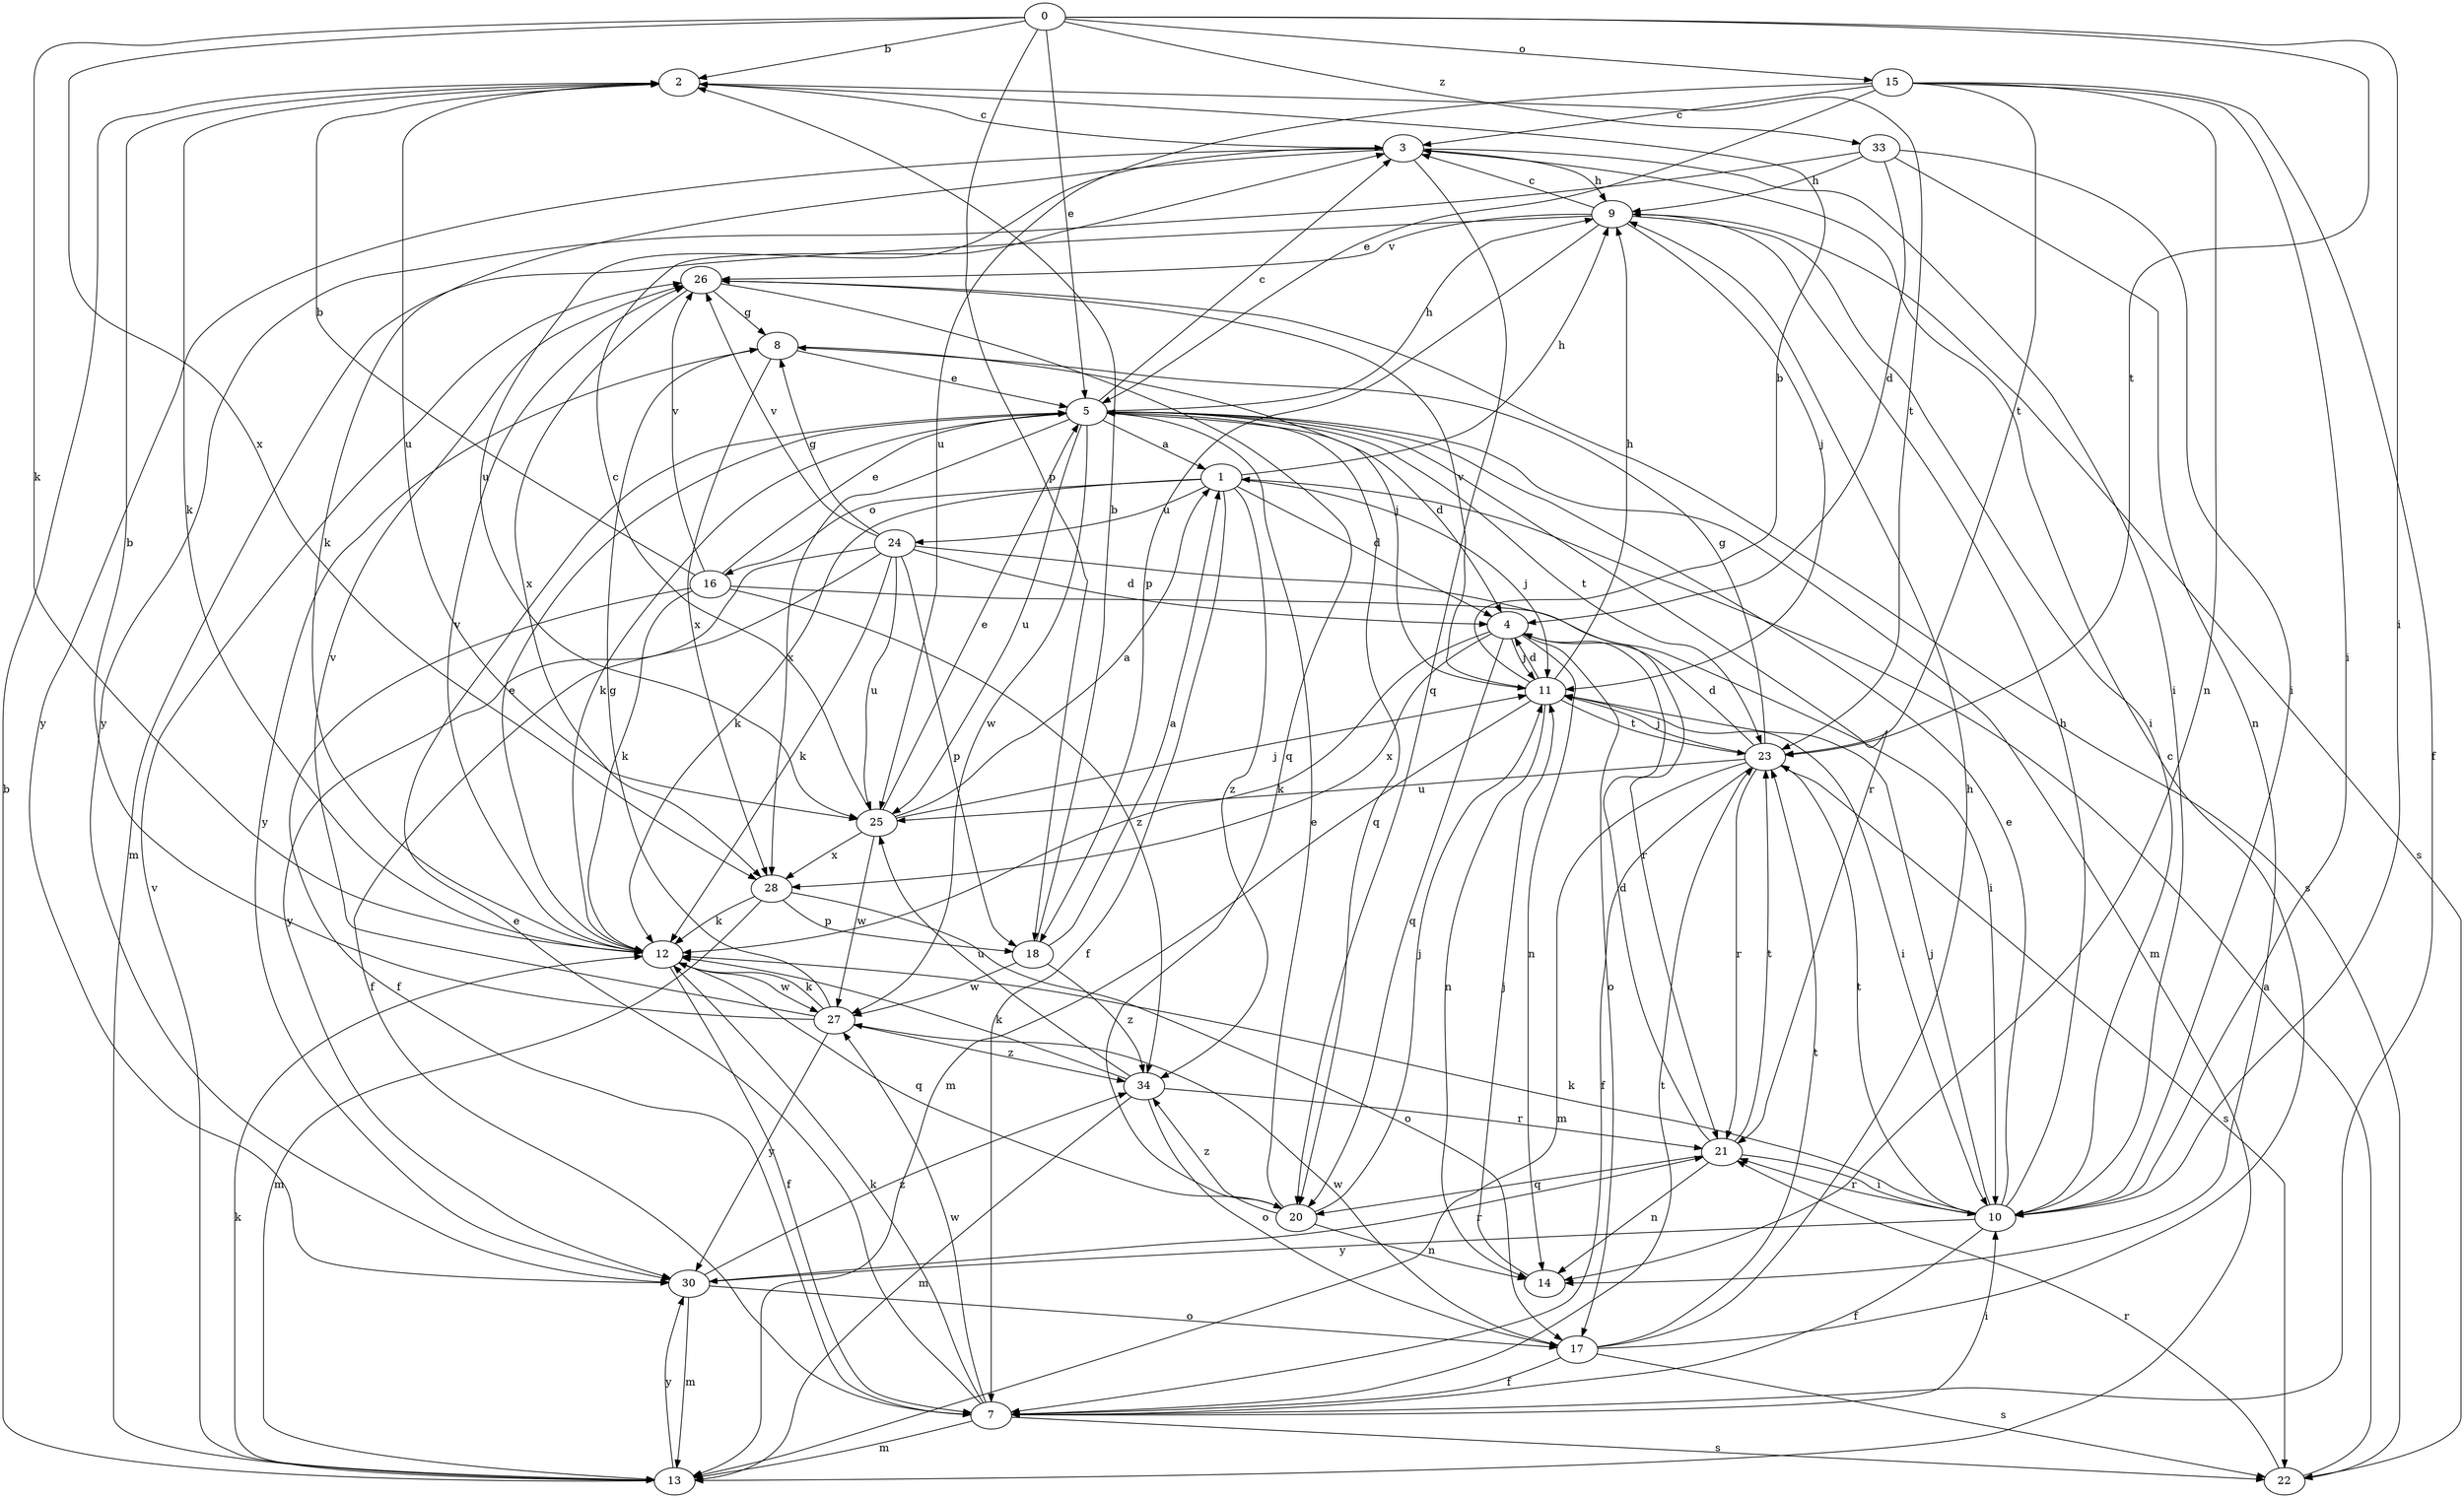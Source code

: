 strict digraph  {
0;
1;
2;
3;
4;
5;
7;
8;
9;
10;
11;
12;
13;
14;
15;
16;
17;
18;
20;
21;
22;
23;
24;
25;
26;
27;
28;
30;
33;
34;
0 -> 2  [label=b];
0 -> 5  [label=e];
0 -> 10  [label=i];
0 -> 12  [label=k];
0 -> 15  [label=o];
0 -> 18  [label=p];
0 -> 23  [label=t];
0 -> 28  [label=x];
0 -> 33  [label=z];
1 -> 4  [label=d];
1 -> 7  [label=f];
1 -> 9  [label=h];
1 -> 11  [label=j];
1 -> 12  [label=k];
1 -> 16  [label=o];
1 -> 24  [label=u];
1 -> 34  [label=z];
2 -> 3  [label=c];
2 -> 12  [label=k];
2 -> 23  [label=t];
2 -> 25  [label=u];
3 -> 9  [label=h];
3 -> 10  [label=i];
3 -> 12  [label=k];
3 -> 20  [label=q];
3 -> 25  [label=u];
3 -> 30  [label=y];
4 -> 11  [label=j];
4 -> 12  [label=k];
4 -> 14  [label=n];
4 -> 17  [label=o];
4 -> 20  [label=q];
4 -> 28  [label=x];
5 -> 1  [label=a];
5 -> 3  [label=c];
5 -> 4  [label=d];
5 -> 9  [label=h];
5 -> 12  [label=k];
5 -> 13  [label=m];
5 -> 20  [label=q];
5 -> 21  [label=r];
5 -> 23  [label=t];
5 -> 25  [label=u];
5 -> 27  [label=w];
5 -> 28  [label=x];
7 -> 5  [label=e];
7 -> 10  [label=i];
7 -> 12  [label=k];
7 -> 13  [label=m];
7 -> 22  [label=s];
7 -> 23  [label=t];
7 -> 27  [label=w];
8 -> 5  [label=e];
8 -> 11  [label=j];
8 -> 28  [label=x];
8 -> 30  [label=y];
9 -> 3  [label=c];
9 -> 10  [label=i];
9 -> 11  [label=j];
9 -> 13  [label=m];
9 -> 18  [label=p];
9 -> 22  [label=s];
9 -> 26  [label=v];
10 -> 5  [label=e];
10 -> 7  [label=f];
10 -> 9  [label=h];
10 -> 11  [label=j];
10 -> 12  [label=k];
10 -> 21  [label=r];
10 -> 23  [label=t];
10 -> 30  [label=y];
11 -> 2  [label=b];
11 -> 4  [label=d];
11 -> 9  [label=h];
11 -> 10  [label=i];
11 -> 13  [label=m];
11 -> 14  [label=n];
11 -> 23  [label=t];
11 -> 26  [label=v];
12 -> 5  [label=e];
12 -> 7  [label=f];
12 -> 20  [label=q];
12 -> 26  [label=v];
12 -> 27  [label=w];
13 -> 2  [label=b];
13 -> 12  [label=k];
13 -> 26  [label=v];
13 -> 30  [label=y];
14 -> 11  [label=j];
15 -> 3  [label=c];
15 -> 5  [label=e];
15 -> 7  [label=f];
15 -> 10  [label=i];
15 -> 14  [label=n];
15 -> 23  [label=t];
15 -> 25  [label=u];
16 -> 2  [label=b];
16 -> 5  [label=e];
16 -> 7  [label=f];
16 -> 10  [label=i];
16 -> 12  [label=k];
16 -> 26  [label=v];
16 -> 34  [label=z];
17 -> 3  [label=c];
17 -> 7  [label=f];
17 -> 9  [label=h];
17 -> 22  [label=s];
17 -> 23  [label=t];
17 -> 27  [label=w];
18 -> 1  [label=a];
18 -> 2  [label=b];
18 -> 27  [label=w];
18 -> 34  [label=z];
20 -> 5  [label=e];
20 -> 11  [label=j];
20 -> 14  [label=n];
20 -> 34  [label=z];
21 -> 4  [label=d];
21 -> 10  [label=i];
21 -> 14  [label=n];
21 -> 20  [label=q];
21 -> 23  [label=t];
22 -> 1  [label=a];
22 -> 21  [label=r];
23 -> 4  [label=d];
23 -> 7  [label=f];
23 -> 8  [label=g];
23 -> 11  [label=j];
23 -> 13  [label=m];
23 -> 21  [label=r];
23 -> 22  [label=s];
23 -> 25  [label=u];
24 -> 4  [label=d];
24 -> 7  [label=f];
24 -> 8  [label=g];
24 -> 12  [label=k];
24 -> 18  [label=p];
24 -> 21  [label=r];
24 -> 25  [label=u];
24 -> 26  [label=v];
24 -> 30  [label=y];
25 -> 1  [label=a];
25 -> 3  [label=c];
25 -> 5  [label=e];
25 -> 11  [label=j];
25 -> 27  [label=w];
25 -> 28  [label=x];
26 -> 8  [label=g];
26 -> 20  [label=q];
26 -> 22  [label=s];
26 -> 28  [label=x];
27 -> 2  [label=b];
27 -> 8  [label=g];
27 -> 12  [label=k];
27 -> 26  [label=v];
27 -> 30  [label=y];
27 -> 34  [label=z];
28 -> 12  [label=k];
28 -> 13  [label=m];
28 -> 17  [label=o];
28 -> 18  [label=p];
30 -> 13  [label=m];
30 -> 17  [label=o];
30 -> 21  [label=r];
30 -> 34  [label=z];
33 -> 4  [label=d];
33 -> 9  [label=h];
33 -> 10  [label=i];
33 -> 14  [label=n];
33 -> 30  [label=y];
34 -> 12  [label=k];
34 -> 13  [label=m];
34 -> 17  [label=o];
34 -> 21  [label=r];
34 -> 25  [label=u];
}
